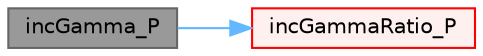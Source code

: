 digraph "incGamma_P"
{
 // LATEX_PDF_SIZE
  bgcolor="transparent";
  edge [fontname=Helvetica,fontsize=10,labelfontname=Helvetica,labelfontsize=10];
  node [fontname=Helvetica,fontsize=10,shape=box,height=0.2,width=0.4];
  rankdir="LR";
  Node1 [id="Node000001",label="incGamma_P",height=0.2,width=0.4,color="gray40", fillcolor="grey60", style="filled", fontcolor="black",tooltip=" "];
  Node1 -> Node2 [id="edge1_Node000001_Node000002",color="steelblue1",style="solid",tooltip=" "];
  Node2 [id="Node000002",label="incGammaRatio_P",height=0.2,width=0.4,color="red", fillcolor="#FFF0F0", style="filled",URL="$namespaceFoam_1_1Math.html#ac8d575384d2f3e0ddcbde52062ab2b7c",tooltip=" "];
}
